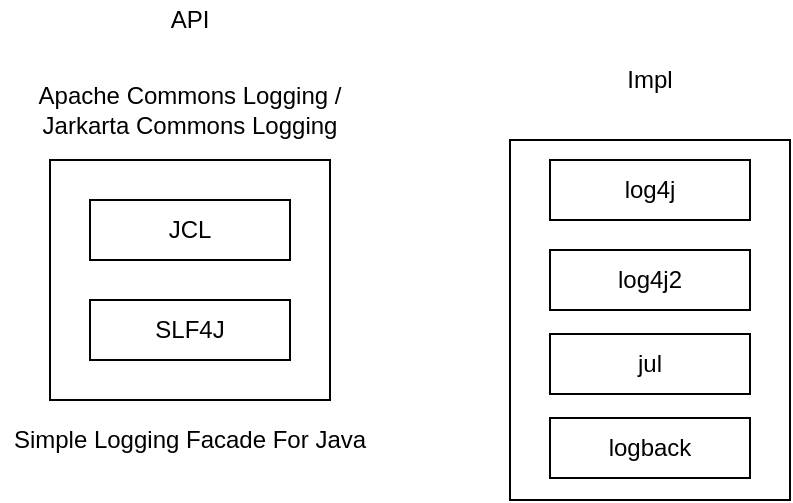 <mxfile version="20.7.4" type="github">
  <diagram id="seu8MXW0M_aEXuHFiLvy" name="Page-1">
    <mxGraphModel dx="794" dy="418" grid="1" gridSize="10" guides="1" tooltips="1" connect="1" arrows="1" fold="1" page="1" pageScale="1" pageWidth="827" pageHeight="1169" math="0" shadow="0">
      <root>
        <mxCell id="0" />
        <mxCell id="1" parent="0" />
        <mxCell id="R05uWj6PvPZUDIditTrj-10" value="" style="rounded=0;whiteSpace=wrap;html=1;" vertex="1" parent="1">
          <mxGeometry x="220" y="170" width="140" height="120" as="geometry" />
        </mxCell>
        <mxCell id="R05uWj6PvPZUDIditTrj-1" value="SLF4J" style="rounded=0;whiteSpace=wrap;html=1;" vertex="1" parent="1">
          <mxGeometry x="240" y="240" width="100" height="30" as="geometry" />
        </mxCell>
        <mxCell id="R05uWj6PvPZUDIditTrj-2" value="JCL" style="rounded=0;whiteSpace=wrap;html=1;" vertex="1" parent="1">
          <mxGeometry x="240" y="190" width="100" height="30" as="geometry" />
        </mxCell>
        <mxCell id="R05uWj6PvPZUDIditTrj-4" value="Apache Commons Logging / Jarkarta Commons Logging" style="text;html=1;strokeColor=none;fillColor=none;align=center;verticalAlign=middle;whiteSpace=wrap;rounded=0;" vertex="1" parent="1">
          <mxGeometry x="195" y="130" width="190" height="30" as="geometry" />
        </mxCell>
        <mxCell id="R05uWj6PvPZUDIditTrj-7" value="Simple Logging Facade For Java" style="text;html=1;strokeColor=none;fillColor=none;align=center;verticalAlign=middle;whiteSpace=wrap;rounded=0;" vertex="1" parent="1">
          <mxGeometry x="195" y="300" width="190" height="20" as="geometry" />
        </mxCell>
        <mxCell id="R05uWj6PvPZUDIditTrj-8" value="API" style="text;html=1;strokeColor=none;fillColor=none;align=center;verticalAlign=middle;whiteSpace=wrap;rounded=0;" vertex="1" parent="1">
          <mxGeometry x="250" y="90" width="80" height="20" as="geometry" />
        </mxCell>
        <mxCell id="R05uWj6PvPZUDIditTrj-9" value="Impl" style="text;html=1;strokeColor=none;fillColor=none;align=center;verticalAlign=middle;whiteSpace=wrap;rounded=0;" vertex="1" parent="1">
          <mxGeometry x="480" y="120" width="80" height="20" as="geometry" />
        </mxCell>
        <mxCell id="R05uWj6PvPZUDIditTrj-12" value="" style="rounded=0;whiteSpace=wrap;html=1;" vertex="1" parent="1">
          <mxGeometry x="450" y="160" width="140" height="180" as="geometry" />
        </mxCell>
        <mxCell id="R05uWj6PvPZUDIditTrj-13" value="log4j2" style="rounded=0;whiteSpace=wrap;html=1;" vertex="1" parent="1">
          <mxGeometry x="470" y="215" width="100" height="30" as="geometry" />
        </mxCell>
        <mxCell id="R05uWj6PvPZUDIditTrj-14" value="log4j" style="rounded=0;whiteSpace=wrap;html=1;" vertex="1" parent="1">
          <mxGeometry x="470" y="170" width="100" height="30" as="geometry" />
        </mxCell>
        <mxCell id="R05uWj6PvPZUDIditTrj-15" value="jul" style="rounded=0;whiteSpace=wrap;html=1;" vertex="1" parent="1">
          <mxGeometry x="470" y="257" width="100" height="30" as="geometry" />
        </mxCell>
        <mxCell id="R05uWj6PvPZUDIditTrj-16" value="logback" style="rounded=0;whiteSpace=wrap;html=1;" vertex="1" parent="1">
          <mxGeometry x="470" y="299" width="100" height="30" as="geometry" />
        </mxCell>
      </root>
    </mxGraphModel>
  </diagram>
</mxfile>
